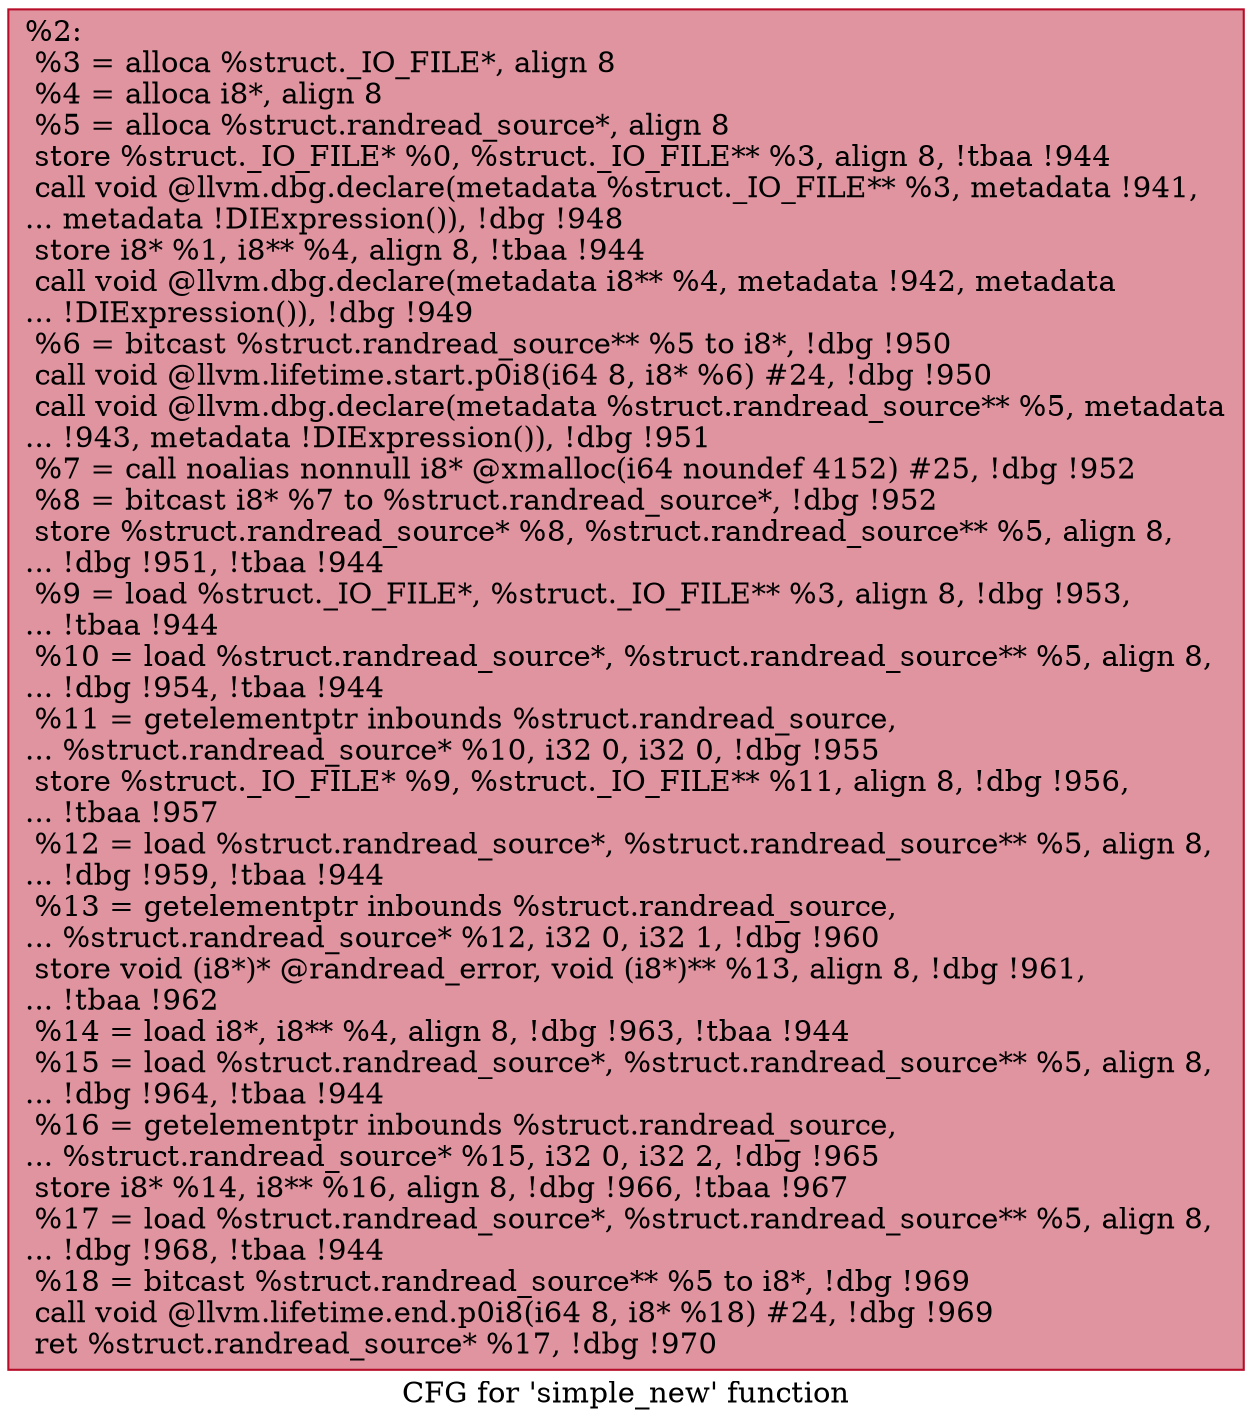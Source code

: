 digraph "CFG for 'simple_new' function" {
	label="CFG for 'simple_new' function";

	Node0x24df250 [shape=record,color="#b70d28ff", style=filled, fillcolor="#b70d2870",label="{%2:\l  %3 = alloca %struct._IO_FILE*, align 8\l  %4 = alloca i8*, align 8\l  %5 = alloca %struct.randread_source*, align 8\l  store %struct._IO_FILE* %0, %struct._IO_FILE** %3, align 8, !tbaa !944\l  call void @llvm.dbg.declare(metadata %struct._IO_FILE** %3, metadata !941,\l... metadata !DIExpression()), !dbg !948\l  store i8* %1, i8** %4, align 8, !tbaa !944\l  call void @llvm.dbg.declare(metadata i8** %4, metadata !942, metadata\l... !DIExpression()), !dbg !949\l  %6 = bitcast %struct.randread_source** %5 to i8*, !dbg !950\l  call void @llvm.lifetime.start.p0i8(i64 8, i8* %6) #24, !dbg !950\l  call void @llvm.dbg.declare(metadata %struct.randread_source** %5, metadata\l... !943, metadata !DIExpression()), !dbg !951\l  %7 = call noalias nonnull i8* @xmalloc(i64 noundef 4152) #25, !dbg !952\l  %8 = bitcast i8* %7 to %struct.randread_source*, !dbg !952\l  store %struct.randread_source* %8, %struct.randread_source** %5, align 8,\l... !dbg !951, !tbaa !944\l  %9 = load %struct._IO_FILE*, %struct._IO_FILE** %3, align 8, !dbg !953,\l... !tbaa !944\l  %10 = load %struct.randread_source*, %struct.randread_source** %5, align 8,\l... !dbg !954, !tbaa !944\l  %11 = getelementptr inbounds %struct.randread_source,\l... %struct.randread_source* %10, i32 0, i32 0, !dbg !955\l  store %struct._IO_FILE* %9, %struct._IO_FILE** %11, align 8, !dbg !956,\l... !tbaa !957\l  %12 = load %struct.randread_source*, %struct.randread_source** %5, align 8,\l... !dbg !959, !tbaa !944\l  %13 = getelementptr inbounds %struct.randread_source,\l... %struct.randread_source* %12, i32 0, i32 1, !dbg !960\l  store void (i8*)* @randread_error, void (i8*)** %13, align 8, !dbg !961,\l... !tbaa !962\l  %14 = load i8*, i8** %4, align 8, !dbg !963, !tbaa !944\l  %15 = load %struct.randread_source*, %struct.randread_source** %5, align 8,\l... !dbg !964, !tbaa !944\l  %16 = getelementptr inbounds %struct.randread_source,\l... %struct.randread_source* %15, i32 0, i32 2, !dbg !965\l  store i8* %14, i8** %16, align 8, !dbg !966, !tbaa !967\l  %17 = load %struct.randread_source*, %struct.randread_source** %5, align 8,\l... !dbg !968, !tbaa !944\l  %18 = bitcast %struct.randread_source** %5 to i8*, !dbg !969\l  call void @llvm.lifetime.end.p0i8(i64 8, i8* %18) #24, !dbg !969\l  ret %struct.randread_source* %17, !dbg !970\l}"];
}
